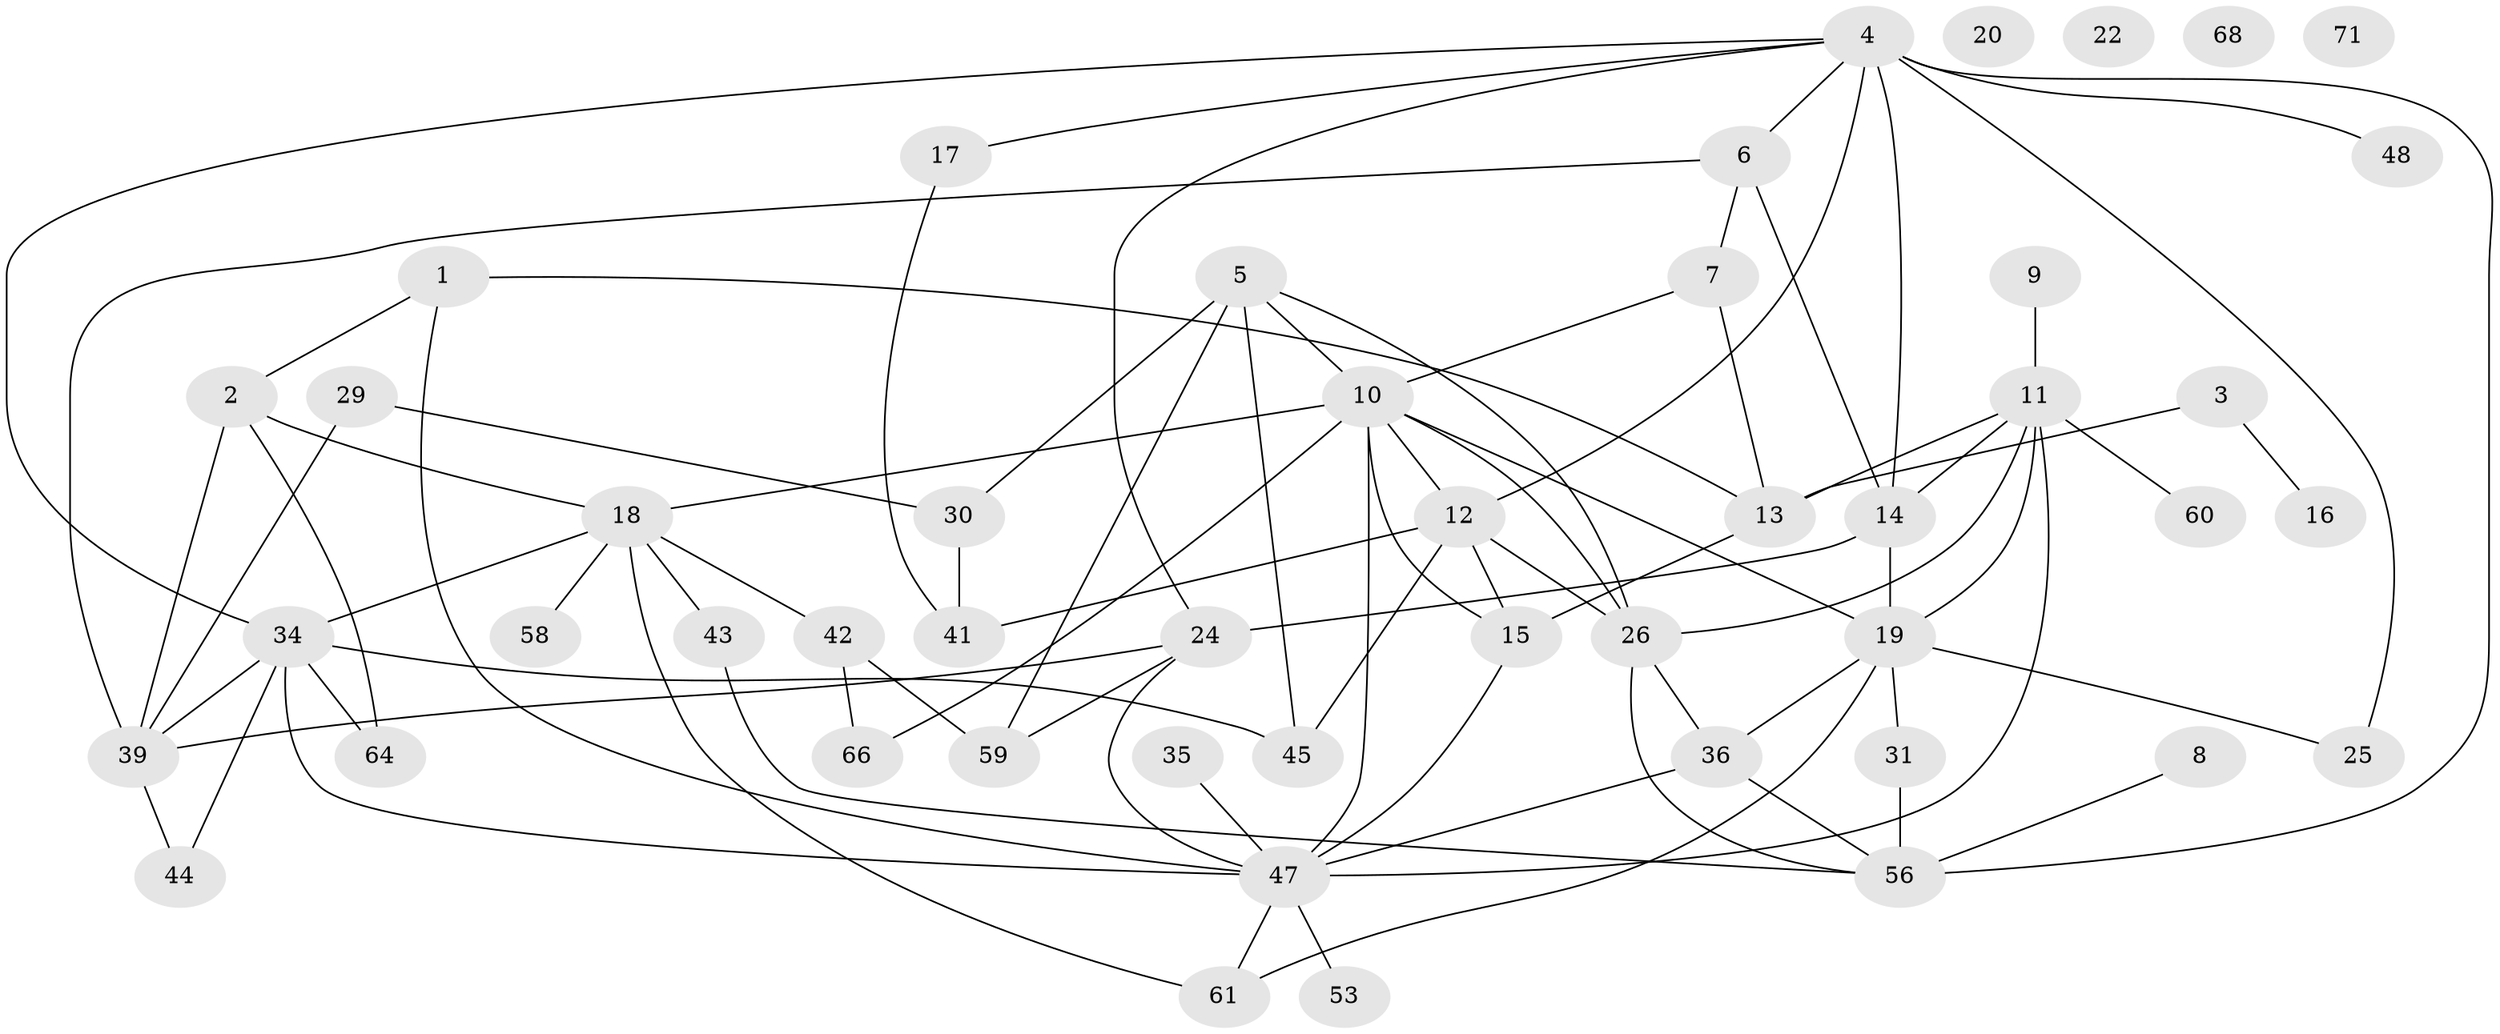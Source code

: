 // Generated by graph-tools (version 1.1) at 2025/23/03/03/25 07:23:28]
// undirected, 48 vertices, 83 edges
graph export_dot {
graph [start="1"]
  node [color=gray90,style=filled];
  1;
  2 [super="+57"];
  3 [super="+69"];
  4 [super="+28"];
  5 [super="+49"];
  6 [super="+37"];
  7 [super="+55"];
  8;
  9;
  10 [super="+40"];
  11 [super="+46"];
  12 [super="+65"];
  13 [super="+32"];
  14 [super="+23"];
  15;
  16 [super="+21"];
  17;
  18 [super="+51"];
  19 [super="+54"];
  20;
  22;
  24 [super="+33"];
  25;
  26 [super="+27"];
  29;
  30 [super="+50"];
  31 [super="+72"];
  34 [super="+38"];
  35;
  36 [super="+67"];
  39 [super="+63"];
  41;
  42;
  43;
  44;
  45;
  47 [super="+52"];
  48;
  53;
  56 [super="+62"];
  58;
  59;
  60;
  61 [super="+70"];
  64;
  66;
  68;
  71;
  1 -- 47;
  1 -- 2;
  1 -- 13;
  2 -- 64;
  2 -- 39;
  2 -- 18;
  3 -- 13;
  3 -- 16;
  4 -- 6;
  4 -- 12;
  4 -- 25;
  4 -- 48;
  4 -- 14;
  4 -- 17;
  4 -- 34;
  4 -- 24;
  4 -- 56;
  5 -- 26;
  5 -- 45 [weight=2];
  5 -- 59;
  5 -- 30;
  5 -- 10;
  6 -- 7;
  6 -- 39;
  6 -- 14;
  7 -- 13;
  7 -- 10;
  8 -- 56;
  9 -- 11;
  10 -- 26;
  10 -- 66;
  10 -- 19;
  10 -- 12;
  10 -- 15;
  10 -- 47;
  10 -- 18;
  11 -- 19;
  11 -- 26;
  11 -- 60;
  11 -- 13;
  11 -- 14;
  11 -- 47;
  12 -- 26;
  12 -- 41;
  12 -- 45;
  12 -- 15;
  13 -- 15;
  14 -- 24;
  14 -- 19;
  15 -- 47;
  17 -- 41;
  18 -- 34;
  18 -- 42;
  18 -- 43;
  18 -- 58;
  18 -- 61;
  19 -- 31;
  19 -- 61;
  19 -- 36;
  19 -- 25;
  24 -- 59;
  24 -- 39;
  24 -- 47;
  26 -- 56 [weight=2];
  26 -- 36 [weight=2];
  29 -- 30;
  29 -- 39;
  30 -- 41;
  31 -- 56;
  34 -- 44;
  34 -- 45;
  34 -- 64;
  34 -- 39 [weight=2];
  34 -- 47;
  35 -- 47;
  36 -- 47;
  36 -- 56;
  39 -- 44;
  42 -- 59;
  42 -- 66;
  43 -- 56;
  47 -- 53;
  47 -- 61;
}
